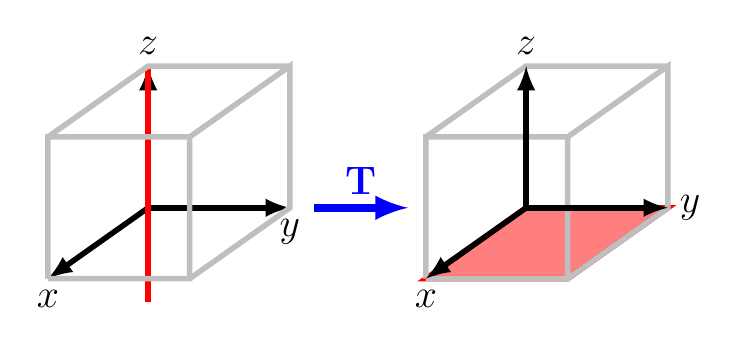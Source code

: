 \begin{tikzpicture}[x={(-0.707cm,-0.5cm)}, y={(1cm,0cm)}, z={(0cm,1cm)}, >=latex, line width=2pt, scale=0.6]

%   Matrix
%   1   1  0
%   0   1  0
%   0  0   0

\def\xmin{-2} \def\xmax{3}
\def\ymin{-2} \def\ymax{3}
\def\zmin{-2} \def\zmax{3}

%%%%%%%%%%%%%%%%%%%%%%%%%%
% domain
\begin{scope}[shift={(0,0,0)}]


	% coordinate axes
	\draw [->] (0,0,0) -- (\xmax,0,0) node [below] {\Large $x$};
	\draw [->] (0,0,0) -- (0,\ymax,0) node [below] {\Large $y$};
	\draw [->] (0,0,0) -- (0,0,\zmax) node [above] {\Large $z$};

	% kernel
	\draw [color=red] (0,0,\zmin) -- (0,0,\zmax);

	% dotted box
	\draw [color=gray!50] 
	(\xmax,0,0) -- (\xmax,\ymax,0) -- (\xmax,\ymax,\zmax) -- (\xmax,0,\zmax) --  (\xmax,0,0) 
	(\xmax,\ymax,\zmax) -- (0,\ymax,\zmax) -- (0,\ymax,0) -- (\xmax,\ymax,0) 
	(0,\ymax,\zmax) -- (0,0,\zmax) -- (\xmax,0,\zmax);

\end{scope}

\draw[->, blue, shift={(0,3.5,0)}, line width=3pt] (0,0,0) -- node [above] {\Large $\textbf{T}$} (0,2,0);

%%%%%%%%%%%%%%%%%%%%%%%%%%
% codomain
\begin{scope}[shift={(0,8,0)}]
	% image
	\draw [color=red,fill=red,fill opacity=0.5] (0,0,0) -- (\xmax,0,0) -- (\xmax,\ymax,0) -- (0,\ymax,0) -- cycle; % xy-plane

	% dotted box
	\draw [color=gray!50] 
	(\xmax,0,0) -- (\xmax,\ymax,0) -- (\xmax,\ymax,\zmax) -- (\xmax,0,\zmax) --  (\xmax,0,0) 
	(\xmax,\ymax,\zmax) -- (0,\ymax,\zmax) -- (0,\ymax,0) -- (\xmax,\ymax,0) 
	(0,\ymax,\zmax) -- (0,0,\zmax) -- (\xmax,0,\zmax);

	% coordinate axes
	\draw [->] (0,0,0) -- (\xmax,0,0) node [below] {\Large $x$};
	\draw [->] (0,0,0) -- (0,\ymax,0) node [right] {\Large $y$};
	\draw [->] (0,0,0) -- (0,0,\zmax) node [above] {\Large $z$};
\end{scope}

\end{tikzpicture}
